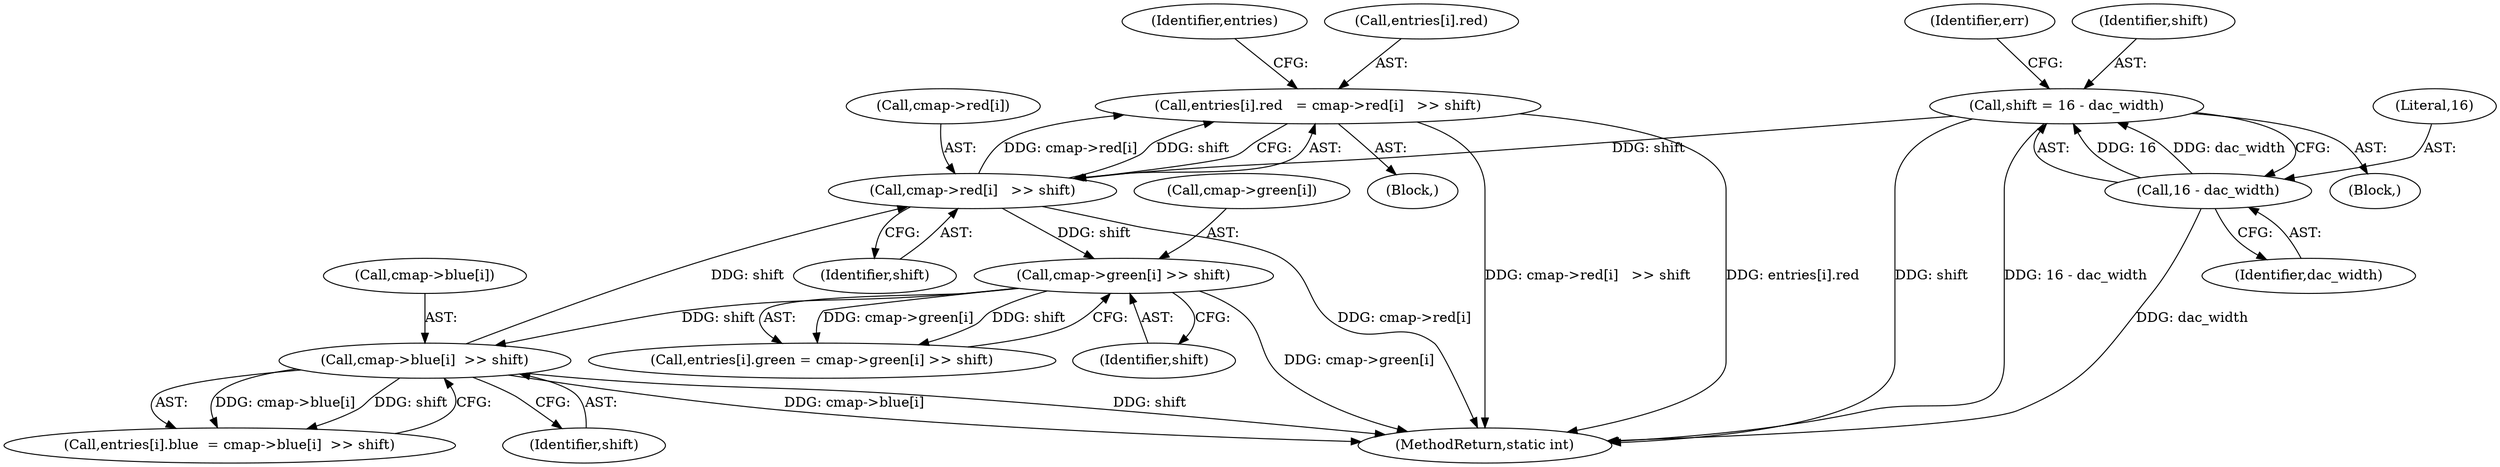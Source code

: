 digraph "0_linux_9f645bcc566a1e9f921bdae7528a01ced5bc3713@pointer" {
"1000188" [label="(Call,entries[i].red   = cmap->red[i]   >> shift)"];
"1000194" [label="(Call,cmap->red[i]   >> shift)"];
"1000107" [label="(Call,shift = 16 - dac_width)"];
"1000109" [label="(Call,16 - dac_width)"];
"1000220" [label="(Call,cmap->blue[i]  >> shift)"];
"1000207" [label="(Call,cmap->green[i] >> shift)"];
"1000201" [label="(Call,entries[i].green = cmap->green[i] >> shift)"];
"1000221" [label="(Call,cmap->blue[i])"];
"1000213" [label="(Identifier,shift)"];
"1000214" [label="(Call,entries[i].blue  = cmap->blue[i]  >> shift)"];
"1000226" [label="(Identifier,shift)"];
"1000104" [label="(Block,)"];
"1000107" [label="(Call,shift = 16 - dac_width)"];
"1000204" [label="(Identifier,entries)"];
"1000111" [label="(Identifier,dac_width)"];
"1000115" [label="(Identifier,err)"];
"1000188" [label="(Call,entries[i].red   = cmap->red[i]   >> shift)"];
"1000189" [label="(Call,entries[i].red)"];
"1000187" [label="(Block,)"];
"1000200" [label="(Identifier,shift)"];
"1000195" [label="(Call,cmap->red[i])"];
"1000220" [label="(Call,cmap->blue[i]  >> shift)"];
"1000207" [label="(Call,cmap->green[i] >> shift)"];
"1000110" [label="(Literal,16)"];
"1000194" [label="(Call,cmap->red[i]   >> shift)"];
"1000208" [label="(Call,cmap->green[i])"];
"1000108" [label="(Identifier,shift)"];
"1000109" [label="(Call,16 - dac_width)"];
"1000288" [label="(MethodReturn,static int)"];
"1000188" -> "1000187"  [label="AST: "];
"1000188" -> "1000194"  [label="CFG: "];
"1000189" -> "1000188"  [label="AST: "];
"1000194" -> "1000188"  [label="AST: "];
"1000204" -> "1000188"  [label="CFG: "];
"1000188" -> "1000288"  [label="DDG: cmap->red[i]   >> shift"];
"1000188" -> "1000288"  [label="DDG: entries[i].red"];
"1000194" -> "1000188"  [label="DDG: cmap->red[i]"];
"1000194" -> "1000188"  [label="DDG: shift"];
"1000194" -> "1000200"  [label="CFG: "];
"1000195" -> "1000194"  [label="AST: "];
"1000200" -> "1000194"  [label="AST: "];
"1000194" -> "1000288"  [label="DDG: cmap->red[i]"];
"1000107" -> "1000194"  [label="DDG: shift"];
"1000220" -> "1000194"  [label="DDG: shift"];
"1000194" -> "1000207"  [label="DDG: shift"];
"1000107" -> "1000104"  [label="AST: "];
"1000107" -> "1000109"  [label="CFG: "];
"1000108" -> "1000107"  [label="AST: "];
"1000109" -> "1000107"  [label="AST: "];
"1000115" -> "1000107"  [label="CFG: "];
"1000107" -> "1000288"  [label="DDG: shift"];
"1000107" -> "1000288"  [label="DDG: 16 - dac_width"];
"1000109" -> "1000107"  [label="DDG: 16"];
"1000109" -> "1000107"  [label="DDG: dac_width"];
"1000109" -> "1000111"  [label="CFG: "];
"1000110" -> "1000109"  [label="AST: "];
"1000111" -> "1000109"  [label="AST: "];
"1000109" -> "1000288"  [label="DDG: dac_width"];
"1000220" -> "1000214"  [label="AST: "];
"1000220" -> "1000226"  [label="CFG: "];
"1000221" -> "1000220"  [label="AST: "];
"1000226" -> "1000220"  [label="AST: "];
"1000214" -> "1000220"  [label="CFG: "];
"1000220" -> "1000288"  [label="DDG: shift"];
"1000220" -> "1000288"  [label="DDG: cmap->blue[i]"];
"1000220" -> "1000214"  [label="DDG: cmap->blue[i]"];
"1000220" -> "1000214"  [label="DDG: shift"];
"1000207" -> "1000220"  [label="DDG: shift"];
"1000207" -> "1000201"  [label="AST: "];
"1000207" -> "1000213"  [label="CFG: "];
"1000208" -> "1000207"  [label="AST: "];
"1000213" -> "1000207"  [label="AST: "];
"1000201" -> "1000207"  [label="CFG: "];
"1000207" -> "1000288"  [label="DDG: cmap->green[i]"];
"1000207" -> "1000201"  [label="DDG: cmap->green[i]"];
"1000207" -> "1000201"  [label="DDG: shift"];
}
